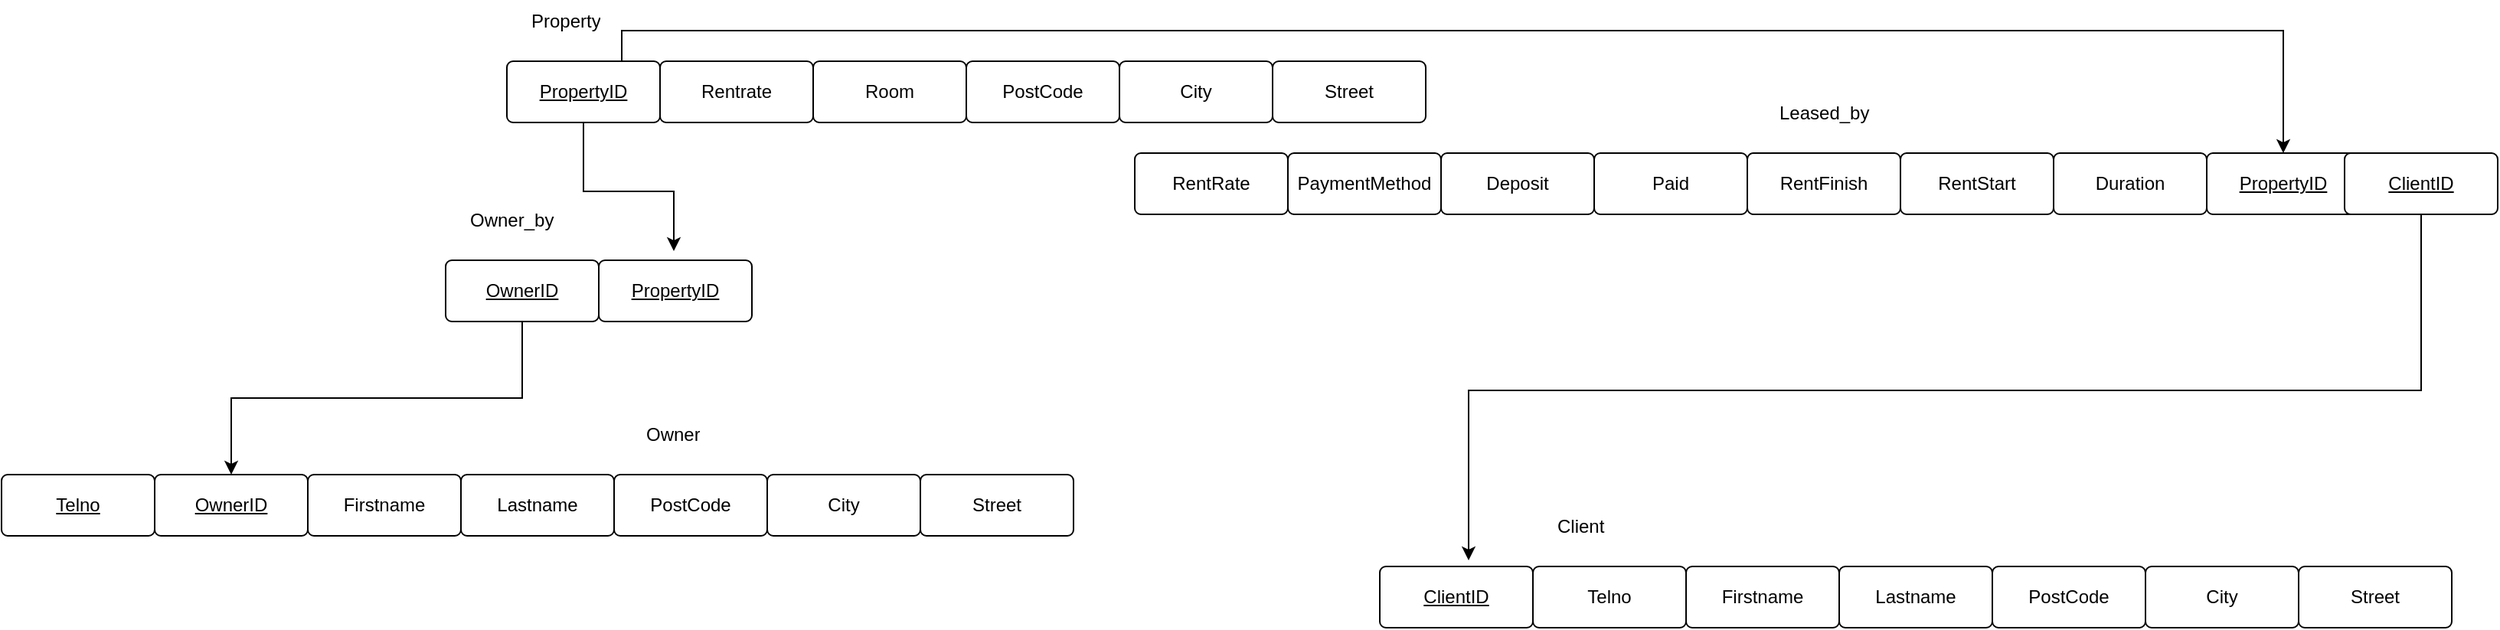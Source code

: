 <mxfile version="21.6.1" type="github">
  <diagram name="Page-1" id="L_rsOe9JRDTlUnt0Wt8D">
    <mxGraphModel dx="1749" dy="1166" grid="1" gridSize="10" guides="1" tooltips="1" connect="1" arrows="1" fold="1" page="1" pageScale="1" pageWidth="827" pageHeight="1169" math="0" shadow="0">
      <root>
        <mxCell id="0" />
        <mxCell id="1" parent="0" />
        <mxCell id="bV-5k0JxZGQO1CO2YntY-2" value="PostCode" style="rounded=1;arcSize=10;whiteSpace=wrap;html=1;align=center;" vertex="1" parent="1">
          <mxGeometry x="690" y="160" width="100" height="40" as="geometry" />
        </mxCell>
        <mxCell id="bV-5k0JxZGQO1CO2YntY-3" value="City" style="rounded=1;arcSize=10;whiteSpace=wrap;html=1;align=center;" vertex="1" parent="1">
          <mxGeometry x="790" y="160" width="100" height="40" as="geometry" />
        </mxCell>
        <mxCell id="bV-5k0JxZGQO1CO2YntY-4" value="Street" style="rounded=1;arcSize=10;whiteSpace=wrap;html=1;align=center;" vertex="1" parent="1">
          <mxGeometry x="890" y="160" width="100" height="40" as="geometry" />
        </mxCell>
        <mxCell id="bV-5k0JxZGQO1CO2YntY-38" style="edgeStyle=orthogonalEdgeStyle;rounded=0;orthogonalLoop=1;jettySize=auto;html=1;exitX=0.5;exitY=1;exitDx=0;exitDy=0;entryX=0.49;entryY=-0.15;entryDx=0;entryDy=0;entryPerimeter=0;" edge="1" parent="1" source="bV-5k0JxZGQO1CO2YntY-6" target="bV-5k0JxZGQO1CO2YntY-31">
          <mxGeometry relative="1" as="geometry" />
        </mxCell>
        <mxCell id="bV-5k0JxZGQO1CO2YntY-65" style="edgeStyle=orthogonalEdgeStyle;rounded=0;orthogonalLoop=1;jettySize=auto;html=1;exitX=0.75;exitY=0;exitDx=0;exitDy=0;entryX=0.5;entryY=0;entryDx=0;entryDy=0;" edge="1" parent="1" source="bV-5k0JxZGQO1CO2YntY-6" target="bV-5k0JxZGQO1CO2YntY-47">
          <mxGeometry relative="1" as="geometry" />
        </mxCell>
        <mxCell id="bV-5k0JxZGQO1CO2YntY-6" value="&lt;u&gt;PropertyID&lt;/u&gt;" style="rounded=1;arcSize=10;whiteSpace=wrap;html=1;align=center;" vertex="1" parent="1">
          <mxGeometry x="390" y="160" width="100" height="40" as="geometry" />
        </mxCell>
        <mxCell id="bV-5k0JxZGQO1CO2YntY-7" value="Rentrate" style="rounded=1;arcSize=10;whiteSpace=wrap;html=1;align=center;" vertex="1" parent="1">
          <mxGeometry x="490" y="160" width="100" height="40" as="geometry" />
        </mxCell>
        <mxCell id="bV-5k0JxZGQO1CO2YntY-8" value="Room" style="rounded=1;arcSize=10;whiteSpace=wrap;html=1;align=center;" vertex="1" parent="1">
          <mxGeometry x="590" y="160" width="100" height="40" as="geometry" />
        </mxCell>
        <mxCell id="bV-5k0JxZGQO1CO2YntY-9" value="Property" style="text;strokeColor=none;fillColor=none;spacingLeft=4;spacingRight=4;overflow=hidden;rotatable=0;points=[[0,0.5],[1,0.5]];portConstraint=eastwest;fontSize=12;whiteSpace=wrap;html=1;" vertex="1" parent="1">
          <mxGeometry x="400" y="120" width="70" height="30" as="geometry" />
        </mxCell>
        <mxCell id="bV-5k0JxZGQO1CO2YntY-14" value="PostCode" style="rounded=1;arcSize=10;whiteSpace=wrap;html=1;align=center;" vertex="1" parent="1">
          <mxGeometry x="460" y="430" width="100" height="40" as="geometry" />
        </mxCell>
        <mxCell id="bV-5k0JxZGQO1CO2YntY-15" value="City" style="rounded=1;arcSize=10;whiteSpace=wrap;html=1;align=center;" vertex="1" parent="1">
          <mxGeometry x="560" y="430" width="100" height="40" as="geometry" />
        </mxCell>
        <mxCell id="bV-5k0JxZGQO1CO2YntY-16" value="Street" style="rounded=1;arcSize=10;whiteSpace=wrap;html=1;align=center;" vertex="1" parent="1">
          <mxGeometry x="660" y="430" width="100" height="40" as="geometry" />
        </mxCell>
        <mxCell id="bV-5k0JxZGQO1CO2YntY-17" value="Owner" style="text;strokeColor=none;fillColor=none;spacingLeft=4;spacingRight=4;overflow=hidden;rotatable=0;points=[[0,0.5],[1,0.5]];portConstraint=eastwest;fontSize=12;whiteSpace=wrap;html=1;" vertex="1" parent="1">
          <mxGeometry x="475" y="390" width="70" height="30" as="geometry" />
        </mxCell>
        <mxCell id="bV-5k0JxZGQO1CO2YntY-20" value="Firstname" style="rounded=1;arcSize=10;whiteSpace=wrap;html=1;align=center;" vertex="1" parent="1">
          <mxGeometry x="260" y="430" width="100" height="40" as="geometry" />
        </mxCell>
        <mxCell id="bV-5k0JxZGQO1CO2YntY-21" value="Lastname" style="rounded=1;arcSize=10;whiteSpace=wrap;html=1;align=center;" vertex="1" parent="1">
          <mxGeometry x="360" y="430" width="100" height="40" as="geometry" />
        </mxCell>
        <mxCell id="bV-5k0JxZGQO1CO2YntY-22" value="&lt;u&gt;OwnerID&lt;/u&gt;" style="rounded=1;arcSize=10;whiteSpace=wrap;html=1;align=center;" vertex="1" parent="1">
          <mxGeometry x="160" y="430" width="100" height="40" as="geometry" />
        </mxCell>
        <mxCell id="bV-5k0JxZGQO1CO2YntY-24" value="PostCode" style="rounded=1;arcSize=10;whiteSpace=wrap;html=1;align=center;" vertex="1" parent="1">
          <mxGeometry x="1360" y="490" width="100" height="40" as="geometry" />
        </mxCell>
        <mxCell id="bV-5k0JxZGQO1CO2YntY-25" value="City" style="rounded=1;arcSize=10;whiteSpace=wrap;html=1;align=center;" vertex="1" parent="1">
          <mxGeometry x="1460" y="490" width="100" height="40" as="geometry" />
        </mxCell>
        <mxCell id="bV-5k0JxZGQO1CO2YntY-26" value="Street" style="rounded=1;arcSize=10;whiteSpace=wrap;html=1;align=center;" vertex="1" parent="1">
          <mxGeometry x="1560" y="490" width="100" height="40" as="geometry" />
        </mxCell>
        <mxCell id="bV-5k0JxZGQO1CO2YntY-39" style="edgeStyle=orthogonalEdgeStyle;rounded=0;orthogonalLoop=1;jettySize=auto;html=1;exitX=0.5;exitY=1;exitDx=0;exitDy=0;entryX=0.5;entryY=0;entryDx=0;entryDy=0;" edge="1" parent="1" source="bV-5k0JxZGQO1CO2YntY-30" target="bV-5k0JxZGQO1CO2YntY-22">
          <mxGeometry relative="1" as="geometry" />
        </mxCell>
        <mxCell id="bV-5k0JxZGQO1CO2YntY-30" value="&lt;u&gt;OwnerID&lt;/u&gt;" style="rounded=1;arcSize=10;whiteSpace=wrap;html=1;align=center;" vertex="1" parent="1">
          <mxGeometry x="350" y="290" width="100" height="40" as="geometry" />
        </mxCell>
        <mxCell id="bV-5k0JxZGQO1CO2YntY-31" value="&lt;u&gt;PropertyID&lt;/u&gt;" style="rounded=1;arcSize=10;whiteSpace=wrap;html=1;align=center;" vertex="1" parent="1">
          <mxGeometry x="450" y="290" width="100" height="40" as="geometry" />
        </mxCell>
        <mxCell id="bV-5k0JxZGQO1CO2YntY-33" value="Owner_by" style="text;strokeColor=none;fillColor=none;spacingLeft=4;spacingRight=4;overflow=hidden;rotatable=0;points=[[0,0.5],[1,0.5]];portConstraint=eastwest;fontSize=12;whiteSpace=wrap;html=1;" vertex="1" parent="1">
          <mxGeometry x="360" y="250" width="70" height="30" as="geometry" />
        </mxCell>
        <mxCell id="bV-5k0JxZGQO1CO2YntY-35" value="&lt;u&gt;Telno&lt;/u&gt;" style="rounded=1;arcSize=10;whiteSpace=wrap;html=1;align=center;" vertex="1" parent="1">
          <mxGeometry x="60" y="430" width="100" height="40" as="geometry" />
        </mxCell>
        <mxCell id="bV-5k0JxZGQO1CO2YntY-40" value="RentFinish" style="rounded=1;arcSize=10;whiteSpace=wrap;html=1;align=center;" vertex="1" parent="1">
          <mxGeometry x="1200" y="220" width="100" height="40" as="geometry" />
        </mxCell>
        <mxCell id="bV-5k0JxZGQO1CO2YntY-41" value="RentStart" style="rounded=1;arcSize=10;whiteSpace=wrap;html=1;align=center;" vertex="1" parent="1">
          <mxGeometry x="1300" y="220" width="100" height="40" as="geometry" />
        </mxCell>
        <mxCell id="bV-5k0JxZGQO1CO2YntY-42" value="Duration" style="rounded=1;arcSize=10;whiteSpace=wrap;html=1;align=center;" vertex="1" parent="1">
          <mxGeometry x="1400" y="220" width="100" height="40" as="geometry" />
        </mxCell>
        <mxCell id="bV-5k0JxZGQO1CO2YntY-43" value="Leased_by" style="text;strokeColor=none;fillColor=none;spacingLeft=4;spacingRight=4;overflow=hidden;rotatable=0;points=[[0,0.5],[1,0.5]];portConstraint=eastwest;fontSize=12;whiteSpace=wrap;html=1;" vertex="1" parent="1">
          <mxGeometry x="1215" y="180" width="70" height="30" as="geometry" />
        </mxCell>
        <mxCell id="bV-5k0JxZGQO1CO2YntY-44" value="Deposit" style="rounded=1;arcSize=10;whiteSpace=wrap;html=1;align=center;" vertex="1" parent="1">
          <mxGeometry x="1000" y="220" width="100" height="40" as="geometry" />
        </mxCell>
        <mxCell id="bV-5k0JxZGQO1CO2YntY-45" value="Paid" style="rounded=1;arcSize=10;whiteSpace=wrap;html=1;align=center;" vertex="1" parent="1">
          <mxGeometry x="1100" y="220" width="100" height="40" as="geometry" />
        </mxCell>
        <mxCell id="bV-5k0JxZGQO1CO2YntY-46" value="PaymentMethod" style="rounded=1;arcSize=10;whiteSpace=wrap;html=1;align=center;" vertex="1" parent="1">
          <mxGeometry x="900" y="220" width="100" height="40" as="geometry" />
        </mxCell>
        <mxCell id="bV-5k0JxZGQO1CO2YntY-47" value="&lt;u&gt;PropertyID&lt;/u&gt;" style="rounded=1;arcSize=10;whiteSpace=wrap;html=1;align=center;" vertex="1" parent="1">
          <mxGeometry x="1500" y="220" width="100" height="40" as="geometry" />
        </mxCell>
        <mxCell id="bV-5k0JxZGQO1CO2YntY-48" value="RentRate" style="rounded=1;arcSize=10;whiteSpace=wrap;html=1;align=center;" vertex="1" parent="1">
          <mxGeometry x="800" y="220" width="100" height="40" as="geometry" />
        </mxCell>
        <mxCell id="bV-5k0JxZGQO1CO2YntY-49" value="Telno" style="rounded=1;arcSize=10;whiteSpace=wrap;html=1;align=center;" vertex="1" parent="1">
          <mxGeometry x="1060" y="490" width="100" height="40" as="geometry" />
        </mxCell>
        <mxCell id="bV-5k0JxZGQO1CO2YntY-51" value="Firstname" style="rounded=1;arcSize=10;whiteSpace=wrap;html=1;align=center;" vertex="1" parent="1">
          <mxGeometry x="1160" y="490" width="100" height="40" as="geometry" />
        </mxCell>
        <mxCell id="bV-5k0JxZGQO1CO2YntY-52" value="Client" style="text;strokeColor=none;fillColor=none;spacingLeft=4;spacingRight=4;overflow=hidden;rotatable=0;points=[[0,0.5],[1,0.5]];portConstraint=eastwest;fontSize=12;whiteSpace=wrap;html=1;" vertex="1" parent="1">
          <mxGeometry x="1070" y="450" width="70" height="30" as="geometry" />
        </mxCell>
        <mxCell id="bV-5k0JxZGQO1CO2YntY-53" value="&lt;u&gt;ClientID&lt;/u&gt;" style="rounded=1;arcSize=10;whiteSpace=wrap;html=1;align=center;" vertex="1" parent="1">
          <mxGeometry x="960" y="490" width="100" height="40" as="geometry" />
        </mxCell>
        <mxCell id="bV-5k0JxZGQO1CO2YntY-62" value="Lastname" style="rounded=1;arcSize=10;whiteSpace=wrap;html=1;align=center;" vertex="1" parent="1">
          <mxGeometry x="1260" y="490" width="100" height="40" as="geometry" />
        </mxCell>
        <mxCell id="bV-5k0JxZGQO1CO2YntY-64" style="edgeStyle=orthogonalEdgeStyle;rounded=0;orthogonalLoop=1;jettySize=auto;html=1;exitX=0.5;exitY=1;exitDx=0;exitDy=0;entryX=0.58;entryY=-0.1;entryDx=0;entryDy=0;entryPerimeter=0;" edge="1" parent="1" source="bV-5k0JxZGQO1CO2YntY-63" target="bV-5k0JxZGQO1CO2YntY-53">
          <mxGeometry relative="1" as="geometry" />
        </mxCell>
        <mxCell id="bV-5k0JxZGQO1CO2YntY-63" value="&lt;u&gt;ClientID&lt;/u&gt;" style="rounded=1;arcSize=10;whiteSpace=wrap;html=1;align=center;" vertex="1" parent="1">
          <mxGeometry x="1590" y="220" width="100" height="40" as="geometry" />
        </mxCell>
      </root>
    </mxGraphModel>
  </diagram>
</mxfile>
